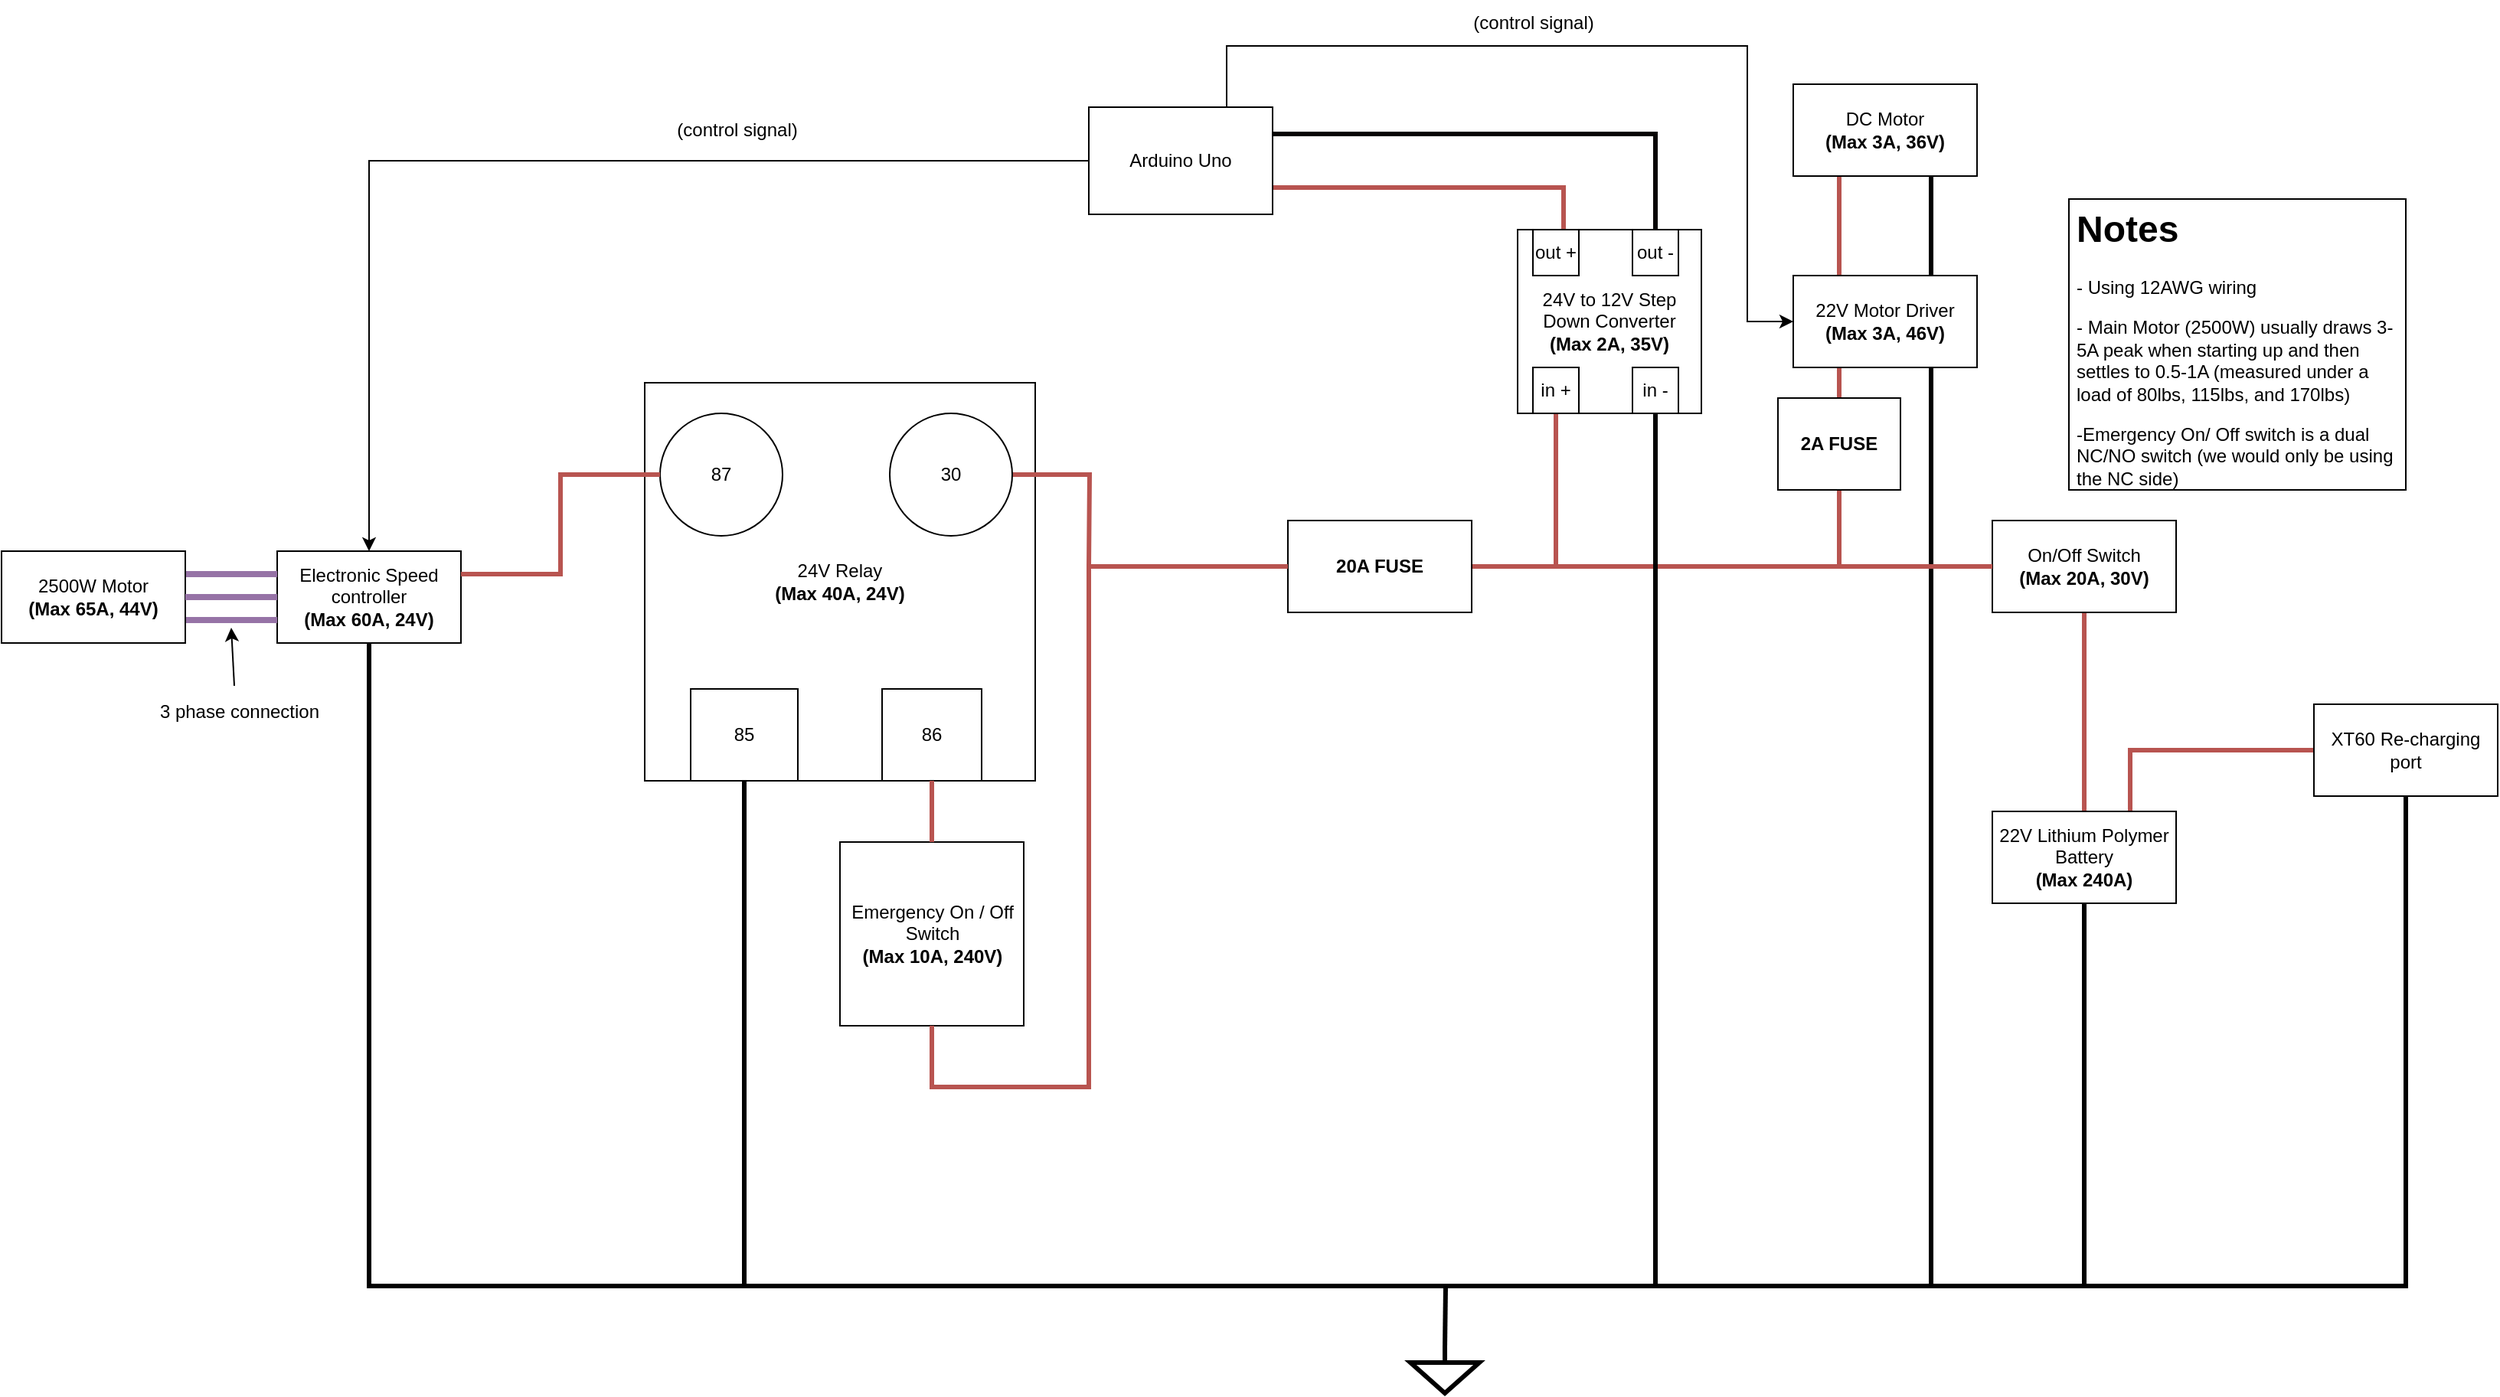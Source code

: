 <mxfile version="22.0.7" type="device">
  <diagram name="Page-1" id="3fbxvrk_RLFVue4GyxQX">
    <mxGraphModel dx="2910" dy="1114" grid="1" gridSize="10" guides="1" tooltips="1" connect="1" arrows="1" fold="1" page="1" pageScale="1" pageWidth="850" pageHeight="1100" math="0" shadow="0">
      <root>
        <mxCell id="0" />
        <mxCell id="1" parent="0" />
        <mxCell id="ny4zSlHOkdvyUUWgQqin-47" style="edgeStyle=orthogonalEdgeStyle;rounded=0;orthogonalLoop=1;jettySize=auto;html=1;exitX=0.5;exitY=1;exitDx=0;exitDy=0;entryX=0.5;entryY=1;entryDx=0;entryDy=0;strokeWidth=3;endArrow=none;endFill=0;" parent="1" source="cP2Tp3UCwqGxiBzPHSTp-1" target="cP2Tp3UCwqGxiBzPHSTp-18" edge="1">
          <mxGeometry relative="1" as="geometry">
            <Array as="points">
              <mxPoint x="110" y="900" />
              <mxPoint x="1230" y="900" />
            </Array>
          </mxGeometry>
        </mxCell>
        <mxCell id="cP2Tp3UCwqGxiBzPHSTp-1" value="Electronic Speed controller&lt;br&gt;&lt;b&gt;(Max 60A, 24V)&lt;/b&gt;" style="rounded=0;whiteSpace=wrap;html=1;" parent="1" vertex="1">
          <mxGeometry x="50" y="420" width="120" height="60" as="geometry" />
        </mxCell>
        <mxCell id="cP2Tp3UCwqGxiBzPHSTp-2" value="24V Relay&lt;br&gt;&lt;b&gt;(Max 40A, 24V)&lt;/b&gt;" style="rounded=0;whiteSpace=wrap;html=1;" parent="1" vertex="1">
          <mxGeometry x="290" y="310" width="255" height="260" as="geometry" />
        </mxCell>
        <mxCell id="ny4zSlHOkdvyUUWgQqin-40" style="edgeStyle=orthogonalEdgeStyle;rounded=0;orthogonalLoop=1;jettySize=auto;html=1;exitX=0.5;exitY=1;exitDx=0;exitDy=0;endArrow=none;endFill=0;strokeWidth=3;" parent="1" source="cP2Tp3UCwqGxiBzPHSTp-3" edge="1">
          <mxGeometry relative="1" as="geometry">
            <mxPoint x="355" y="900" as="targetPoint" />
          </mxGeometry>
        </mxCell>
        <mxCell id="cP2Tp3UCwqGxiBzPHSTp-3" value="85" style="rounded=0;whiteSpace=wrap;html=1;" parent="1" vertex="1">
          <mxGeometry x="320" y="510" width="70" height="60" as="geometry" />
        </mxCell>
        <mxCell id="cP2Tp3UCwqGxiBzPHSTp-4" value="86" style="rounded=0;whiteSpace=wrap;html=1;" parent="1" vertex="1">
          <mxGeometry x="445" y="510" width="65" height="60" as="geometry" />
        </mxCell>
        <mxCell id="cP2Tp3UCwqGxiBzPHSTp-5" value="87" style="ellipse;whiteSpace=wrap;html=1;aspect=fixed;" parent="1" vertex="1">
          <mxGeometry x="300" y="330" width="80" height="80" as="geometry" />
        </mxCell>
        <mxCell id="ny4zSlHOkdvyUUWgQqin-41" style="edgeStyle=orthogonalEdgeStyle;rounded=0;orthogonalLoop=1;jettySize=auto;html=1;exitX=1;exitY=0.5;exitDx=0;exitDy=0;endArrow=none;endFill=0;strokeWidth=3;fillColor=#f8cecc;strokeColor=#b85450;" parent="1" source="cP2Tp3UCwqGxiBzPHSTp-6" edge="1">
          <mxGeometry relative="1" as="geometry">
            <mxPoint x="580" y="430" as="targetPoint" />
          </mxGeometry>
        </mxCell>
        <mxCell id="cP2Tp3UCwqGxiBzPHSTp-6" value="30" style="ellipse;whiteSpace=wrap;html=1;aspect=fixed;" parent="1" vertex="1">
          <mxGeometry x="450" y="330" width="80" height="80" as="geometry" />
        </mxCell>
        <mxCell id="cP2Tp3UCwqGxiBzPHSTp-7" value="Emergency On / Off Switch&lt;br&gt;&lt;b&gt;(Max 10A, 240V)&lt;/b&gt;" style="whiteSpace=wrap;html=1;aspect=fixed;" parent="1" vertex="1">
          <mxGeometry x="417.5" y="610" width="120" height="120" as="geometry" />
        </mxCell>
        <mxCell id="cP2Tp3UCwqGxiBzPHSTp-10" value="" style="endArrow=none;html=1;rounded=0;entryX=0;entryY=0.5;entryDx=0;entryDy=0;exitX=1;exitY=0.25;exitDx=0;exitDy=0;strokeWidth=3;fillColor=#f8cecc;strokeColor=#b85450;edgeStyle=orthogonalEdgeStyle;" parent="1" source="cP2Tp3UCwqGxiBzPHSTp-1" target="cP2Tp3UCwqGxiBzPHSTp-5" edge="1">
          <mxGeometry width="50" height="50" relative="1" as="geometry">
            <mxPoint x="195" y="520" as="sourcePoint" />
            <mxPoint x="245" y="470" as="targetPoint" />
          </mxGeometry>
        </mxCell>
        <mxCell id="cP2Tp3UCwqGxiBzPHSTp-12" value="" style="endArrow=none;html=1;rounded=0;exitX=0.5;exitY=0;exitDx=0;exitDy=0;entryX=0.5;entryY=1;entryDx=0;entryDy=0;strokeWidth=3;fillColor=#f8cecc;strokeColor=#b85450;" parent="1" source="cP2Tp3UCwqGxiBzPHSTp-7" target="cP2Tp3UCwqGxiBzPHSTp-4" edge="1">
          <mxGeometry width="50" height="50" relative="1" as="geometry">
            <mxPoint x="400" y="590" as="sourcePoint" />
            <mxPoint x="450" y="540" as="targetPoint" />
          </mxGeometry>
        </mxCell>
        <mxCell id="ny4zSlHOkdvyUUWgQqin-18" style="edgeStyle=orthogonalEdgeStyle;rounded=0;orthogonalLoop=1;jettySize=auto;html=1;exitX=0.75;exitY=0;exitDx=0;exitDy=0;entryX=0;entryY=0.5;entryDx=0;entryDy=0;strokeWidth=3;endArrow=none;endFill=0;fillColor=#f8cecc;strokeColor=#b85450;" parent="1" source="cP2Tp3UCwqGxiBzPHSTp-18" target="ny4zSlHOkdvyUUWgQqin-14" edge="1">
          <mxGeometry relative="1" as="geometry" />
        </mxCell>
        <mxCell id="ny4zSlHOkdvyUUWgQqin-38" style="edgeStyle=orthogonalEdgeStyle;rounded=0;orthogonalLoop=1;jettySize=auto;html=1;exitX=0.5;exitY=0;exitDx=0;exitDy=0;entryX=0.5;entryY=1;entryDx=0;entryDy=0;strokeWidth=3;fillColor=#f8cecc;strokeColor=#b85450;endArrow=none;endFill=0;" parent="1" source="cP2Tp3UCwqGxiBzPHSTp-18" target="ny4zSlHOkdvyUUWgQqin-1" edge="1">
          <mxGeometry relative="1" as="geometry">
            <Array as="points">
              <mxPoint x="1230" y="460" />
            </Array>
          </mxGeometry>
        </mxCell>
        <mxCell id="cP2Tp3UCwqGxiBzPHSTp-18" value="22V Lithium Polymer&lt;br&gt;Battery&lt;br&gt;&lt;b&gt;(Max 240A)&lt;/b&gt;" style="rounded=0;whiteSpace=wrap;html=1;" parent="1" vertex="1">
          <mxGeometry x="1170" y="590" width="120" height="60" as="geometry" />
        </mxCell>
        <mxCell id="ny4zSlHOkdvyUUWgQqin-54" style="edgeStyle=orthogonalEdgeStyle;rounded=0;orthogonalLoop=1;jettySize=auto;html=1;exitX=1;exitY=0.25;exitDx=0;exitDy=0;entryX=0;entryY=0.25;entryDx=0;entryDy=0;fillColor=#e1d5e7;strokeColor=#9673a6;endArrow=none;endFill=0;strokeWidth=4;" parent="1" source="cP2Tp3UCwqGxiBzPHSTp-19" target="cP2Tp3UCwqGxiBzPHSTp-1" edge="1">
          <mxGeometry relative="1" as="geometry" />
        </mxCell>
        <mxCell id="ny4zSlHOkdvyUUWgQqin-55" style="edgeStyle=orthogonalEdgeStyle;rounded=0;orthogonalLoop=1;jettySize=auto;html=1;exitX=1;exitY=0.75;exitDx=0;exitDy=0;entryX=0;entryY=0.75;entryDx=0;entryDy=0;fillColor=#e1d5e7;strokeColor=#9673a6;endArrow=none;endFill=0;strokeWidth=4;" parent="1" source="cP2Tp3UCwqGxiBzPHSTp-19" target="cP2Tp3UCwqGxiBzPHSTp-1" edge="1">
          <mxGeometry relative="1" as="geometry" />
        </mxCell>
        <mxCell id="cP2Tp3UCwqGxiBzPHSTp-19" value="2500W Motor&lt;br&gt;&lt;b&gt;(Max 65A, 44V)&lt;/b&gt;" style="rounded=0;whiteSpace=wrap;html=1;" parent="1" vertex="1">
          <mxGeometry x="-130" y="420" width="120" height="60" as="geometry" />
        </mxCell>
        <mxCell id="cP2Tp3UCwqGxiBzPHSTp-20" value="" style="endArrow=none;html=1;rounded=0;exitX=1;exitY=0.5;exitDx=0;exitDy=0;entryX=0;entryY=0.5;entryDx=0;entryDy=0;strokeWidth=4;fillColor=#e1d5e7;strokeColor=#9673a6;" parent="1" source="cP2Tp3UCwqGxiBzPHSTp-19" target="cP2Tp3UCwqGxiBzPHSTp-1" edge="1">
          <mxGeometry width="50" height="50" relative="1" as="geometry">
            <mxPoint x="560" y="590" as="sourcePoint" />
            <mxPoint x="610" y="540" as="targetPoint" />
          </mxGeometry>
        </mxCell>
        <mxCell id="cP2Tp3UCwqGxiBzPHSTp-32" style="edgeStyle=orthogonalEdgeStyle;rounded=0;orthogonalLoop=1;jettySize=auto;html=1;exitX=0.25;exitY=0;exitDx=0;exitDy=0;entryX=0.25;entryY=1;entryDx=0;entryDy=0;endArrow=none;endFill=0;strokeWidth=3;fillColor=#f8cecc;strokeColor=#b85450;" parent="1" source="cP2Tp3UCwqGxiBzPHSTp-24" target="cP2Tp3UCwqGxiBzPHSTp-31" edge="1">
          <mxGeometry relative="1" as="geometry" />
        </mxCell>
        <mxCell id="cP2Tp3UCwqGxiBzPHSTp-33" style="edgeStyle=orthogonalEdgeStyle;rounded=0;orthogonalLoop=1;jettySize=auto;html=1;exitX=0.75;exitY=0;exitDx=0;exitDy=0;entryX=0.75;entryY=1;entryDx=0;entryDy=0;endArrow=none;endFill=0;strokeWidth=3;fillColor=#f8cecc;strokeColor=#000000;" parent="1" source="cP2Tp3UCwqGxiBzPHSTp-24" target="cP2Tp3UCwqGxiBzPHSTp-31" edge="1">
          <mxGeometry relative="1" as="geometry" />
        </mxCell>
        <mxCell id="ny4zSlHOkdvyUUWgQqin-44" style="edgeStyle=orthogonalEdgeStyle;rounded=0;orthogonalLoop=1;jettySize=auto;html=1;exitX=0.25;exitY=1;exitDx=0;exitDy=0;entryX=0.5;entryY=0;entryDx=0;entryDy=0;strokeWidth=3;endArrow=none;endFill=0;fillColor=#f8cecc;strokeColor=#b85450;" parent="1" source="cP2Tp3UCwqGxiBzPHSTp-24" target="ny4zSlHOkdvyUUWgQqin-3" edge="1">
          <mxGeometry relative="1" as="geometry" />
        </mxCell>
        <mxCell id="ny4zSlHOkdvyUUWgQqin-46" style="edgeStyle=orthogonalEdgeStyle;rounded=0;orthogonalLoop=1;jettySize=auto;html=1;exitX=0.75;exitY=1;exitDx=0;exitDy=0;strokeWidth=3;endArrow=none;endFill=0;" parent="1" source="cP2Tp3UCwqGxiBzPHSTp-24" edge="1">
          <mxGeometry relative="1" as="geometry">
            <mxPoint x="1130" y="900" as="targetPoint" />
            <Array as="points">
              <mxPoint x="1130" y="470" />
            </Array>
          </mxGeometry>
        </mxCell>
        <mxCell id="cP2Tp3UCwqGxiBzPHSTp-24" value="22V Motor Driver &lt;b&gt;(Max 3A, 46V)&lt;/b&gt;" style="rounded=0;whiteSpace=wrap;html=1;" parent="1" vertex="1">
          <mxGeometry x="1040" y="240" width="120" height="60" as="geometry" />
        </mxCell>
        <mxCell id="cP2Tp3UCwqGxiBzPHSTp-39" style="edgeStyle=orthogonalEdgeStyle;rounded=0;orthogonalLoop=1;jettySize=auto;html=1;exitX=0.25;exitY=0;exitDx=0;exitDy=0;entryX=1;entryY=0.75;entryDx=0;entryDy=0;endArrow=none;endFill=0;fillColor=#f8cecc;strokeColor=#b85450;strokeWidth=3;" parent="1" source="cP2Tp3UCwqGxiBzPHSTp-25" target="cP2Tp3UCwqGxiBzPHSTp-26" edge="1">
          <mxGeometry relative="1" as="geometry" />
        </mxCell>
        <mxCell id="cP2Tp3UCwqGxiBzPHSTp-40" style="edgeStyle=orthogonalEdgeStyle;rounded=0;orthogonalLoop=1;jettySize=auto;html=1;exitX=0.75;exitY=0;exitDx=0;exitDy=0;entryX=1;entryY=0.25;entryDx=0;entryDy=0;endArrow=none;endFill=0;strokeWidth=3;fillColor=#f8cecc;strokeColor=#050302;" parent="1" source="cP2Tp3UCwqGxiBzPHSTp-25" target="cP2Tp3UCwqGxiBzPHSTp-26" edge="1">
          <mxGeometry relative="1" as="geometry" />
        </mxCell>
        <mxCell id="cP2Tp3UCwqGxiBzPHSTp-25" value="9V Voltage Step Down Converter (Max 2A, 35V)" style="rounded=0;whiteSpace=wrap;html=1;" parent="1" vertex="1">
          <mxGeometry x="860" y="240" width="120" height="60" as="geometry" />
        </mxCell>
        <mxCell id="cP2Tp3UCwqGxiBzPHSTp-36" style="edgeStyle=orthogonalEdgeStyle;rounded=0;orthogonalLoop=1;jettySize=auto;html=1;exitX=0.75;exitY=0;exitDx=0;exitDy=0;entryX=0;entryY=0.5;entryDx=0;entryDy=0;" parent="1" source="cP2Tp3UCwqGxiBzPHSTp-26" target="cP2Tp3UCwqGxiBzPHSTp-24" edge="1">
          <mxGeometry relative="1" as="geometry">
            <Array as="points">
              <mxPoint x="670" y="90" />
              <mxPoint x="1010" y="90" />
              <mxPoint x="1010" y="270" />
            </Array>
          </mxGeometry>
        </mxCell>
        <mxCell id="cP2Tp3UCwqGxiBzPHSTp-38" style="edgeStyle=orthogonalEdgeStyle;rounded=0;orthogonalLoop=1;jettySize=auto;html=1;exitX=0;exitY=0.5;exitDx=0;exitDy=0;entryX=0.5;entryY=0;entryDx=0;entryDy=0;" parent="1" source="cP2Tp3UCwqGxiBzPHSTp-26" target="cP2Tp3UCwqGxiBzPHSTp-1" edge="1">
          <mxGeometry relative="1" as="geometry" />
        </mxCell>
        <mxCell id="cP2Tp3UCwqGxiBzPHSTp-26" value="Arduino Uno" style="rounded=0;whiteSpace=wrap;html=1;" parent="1" vertex="1">
          <mxGeometry x="580" y="130" width="120" height="70" as="geometry" />
        </mxCell>
        <mxCell id="cP2Tp3UCwqGxiBzPHSTp-28" value="(control signal)" style="text;html=1;align=center;verticalAlign=middle;resizable=0;points=[];autosize=1;strokeColor=none;fillColor=none;" parent="1" vertex="1">
          <mxGeometry x="300" y="130" width="100" height="30" as="geometry" />
        </mxCell>
        <mxCell id="cP2Tp3UCwqGxiBzPHSTp-31" value="DC Motor&lt;br&gt;&lt;b&gt;(Max 3A, 36V)&lt;/b&gt;" style="rounded=0;whiteSpace=wrap;html=1;" parent="1" vertex="1">
          <mxGeometry x="1040" y="115" width="120" height="60" as="geometry" />
        </mxCell>
        <mxCell id="cP2Tp3UCwqGxiBzPHSTp-37" value="(control signal)" style="text;html=1;align=center;verticalAlign=middle;resizable=0;points=[];autosize=1;strokeColor=none;fillColor=none;" parent="1" vertex="1">
          <mxGeometry x="820" y="60" width="100" height="30" as="geometry" />
        </mxCell>
        <mxCell id="ny4zSlHOkdvyUUWgQqin-1" value="On/Off Switch&lt;br style=&quot;border-color: var(--border-color);&quot;&gt;&lt;b style=&quot;border-color: var(--border-color);&quot;&gt;(Max 20A, 30V)&lt;/b&gt;" style="rounded=0;whiteSpace=wrap;html=1;" parent="1" vertex="1">
          <mxGeometry x="1170" y="400" width="120" height="60" as="geometry" />
        </mxCell>
        <mxCell id="ny4zSlHOkdvyUUWgQqin-36" style="edgeStyle=orthogonalEdgeStyle;rounded=0;orthogonalLoop=1;jettySize=auto;html=1;exitX=1;exitY=0.5;exitDx=0;exitDy=0;entryX=0;entryY=0.5;entryDx=0;entryDy=0;endArrow=none;endFill=0;fillColor=#f8cecc;strokeColor=#b85450;strokeWidth=3;" parent="1" source="ny4zSlHOkdvyUUWgQqin-2" target="ny4zSlHOkdvyUUWgQqin-1" edge="1">
          <mxGeometry relative="1" as="geometry">
            <Array as="points">
              <mxPoint x="1150" y="430" />
              <mxPoint x="1150" y="430" />
            </Array>
          </mxGeometry>
        </mxCell>
        <mxCell id="ny4zSlHOkdvyUUWgQqin-2" value="&lt;b&gt;20A FUSE&lt;/b&gt;" style="rounded=0;whiteSpace=wrap;html=1;" parent="1" vertex="1">
          <mxGeometry x="710" y="400" width="120" height="60" as="geometry" />
        </mxCell>
        <mxCell id="ny4zSlHOkdvyUUWgQqin-45" style="edgeStyle=orthogonalEdgeStyle;rounded=0;orthogonalLoop=1;jettySize=auto;html=1;exitX=0.5;exitY=1;exitDx=0;exitDy=0;endArrow=none;endFill=0;fillColor=#f8cecc;strokeColor=#b85450;strokeWidth=3;" parent="1" source="ny4zSlHOkdvyUUWgQqin-3" edge="1">
          <mxGeometry relative="1" as="geometry">
            <mxPoint x="1070" y="430" as="targetPoint" />
          </mxGeometry>
        </mxCell>
        <mxCell id="ny4zSlHOkdvyUUWgQqin-3" value="&lt;b&gt;2A FUSE&lt;/b&gt;" style="rounded=0;whiteSpace=wrap;html=1;" parent="1" vertex="1">
          <mxGeometry x="1030" y="320" width="80" height="60" as="geometry" />
        </mxCell>
        <mxCell id="ny4zSlHOkdvyUUWgQqin-35" style="edgeStyle=orthogonalEdgeStyle;rounded=0;orthogonalLoop=1;jettySize=auto;html=1;entryX=0;entryY=0.5;entryDx=0;entryDy=0;strokeWidth=3;endArrow=none;endFill=0;fillColor=#f8cecc;strokeColor=#b85450;exitX=0.5;exitY=1;exitDx=0;exitDy=0;" parent="1" source="cP2Tp3UCwqGxiBzPHSTp-7" target="ny4zSlHOkdvyUUWgQqin-2" edge="1">
          <mxGeometry relative="1" as="geometry">
            <Array as="points">
              <mxPoint x="478" y="770" />
              <mxPoint x="580" y="770" />
              <mxPoint x="580" y="430" />
            </Array>
            <mxPoint x="610" y="605" as="sourcePoint" />
          </mxGeometry>
        </mxCell>
        <mxCell id="ny4zSlHOkdvyUUWgQqin-48" style="edgeStyle=orthogonalEdgeStyle;rounded=0;orthogonalLoop=1;jettySize=auto;html=1;exitX=0.5;exitY=1;exitDx=0;exitDy=0;endArrow=none;endFill=0;strokeWidth=3;" parent="1" source="ny4zSlHOkdvyUUWgQqin-14" edge="1">
          <mxGeometry relative="1" as="geometry">
            <mxPoint x="1230" y="900" as="targetPoint" />
            <Array as="points">
              <mxPoint x="1440" y="900" />
            </Array>
          </mxGeometry>
        </mxCell>
        <mxCell id="ny4zSlHOkdvyUUWgQqin-14" value="XT60 Re-charging port" style="rounded=0;whiteSpace=wrap;html=1;" parent="1" vertex="1">
          <mxGeometry x="1380" y="520" width="120" height="60" as="geometry" />
        </mxCell>
        <mxCell id="ny4zSlHOkdvyUUWgQqin-25" value="24V to 12V Step Down Converter&lt;br&gt;&lt;b&gt;(Max 2A, 35V)&lt;/b&gt;" style="rounded=0;whiteSpace=wrap;html=1;" parent="1" vertex="1">
          <mxGeometry x="860" y="210" width="120" height="120" as="geometry" />
        </mxCell>
        <mxCell id="ny4zSlHOkdvyUUWgQqin-26" value="out +" style="whiteSpace=wrap;html=1;aspect=fixed;" parent="1" vertex="1">
          <mxGeometry x="870" y="210" width="30" height="30" as="geometry" />
        </mxCell>
        <mxCell id="ny4zSlHOkdvyUUWgQqin-27" value="out -" style="whiteSpace=wrap;html=1;aspect=fixed;" parent="1" vertex="1">
          <mxGeometry x="935" y="210" width="30" height="30" as="geometry" />
        </mxCell>
        <mxCell id="ny4zSlHOkdvyUUWgQqin-42" style="edgeStyle=orthogonalEdgeStyle;rounded=0;orthogonalLoop=1;jettySize=auto;html=1;exitX=0.5;exitY=1;exitDx=0;exitDy=0;entryX=0;entryY=0.5;entryDx=0;entryDy=0;endArrow=none;endFill=0;strokeWidth=3;fillColor=#f8cecc;strokeColor=#b85450;" parent="1" source="ny4zSlHOkdvyUUWgQqin-28" target="ny4zSlHOkdvyUUWgQqin-1" edge="1">
          <mxGeometry relative="1" as="geometry" />
        </mxCell>
        <mxCell id="ny4zSlHOkdvyUUWgQqin-28" value="in +" style="whiteSpace=wrap;html=1;aspect=fixed;" parent="1" vertex="1">
          <mxGeometry x="870" y="300" width="30" height="30" as="geometry" />
        </mxCell>
        <mxCell id="ny4zSlHOkdvyUUWgQqin-43" style="edgeStyle=orthogonalEdgeStyle;rounded=0;orthogonalLoop=1;jettySize=auto;html=1;exitX=0.5;exitY=1;exitDx=0;exitDy=0;endArrow=none;endFill=0;strokeWidth=3;" parent="1" source="ny4zSlHOkdvyUUWgQqin-29" edge="1">
          <mxGeometry relative="1" as="geometry">
            <mxPoint x="950" y="900" as="targetPoint" />
            <Array as="points">
              <mxPoint x="950" y="510" />
              <mxPoint x="950" y="510" />
            </Array>
          </mxGeometry>
        </mxCell>
        <mxCell id="ny4zSlHOkdvyUUWgQqin-29" value="in -" style="whiteSpace=wrap;html=1;aspect=fixed;" parent="1" vertex="1">
          <mxGeometry x="935" y="300" width="30" height="30" as="geometry" />
        </mxCell>
        <mxCell id="ny4zSlHOkdvyUUWgQqin-49" value="" style="pointerEvents=1;verticalLabelPosition=bottom;shadow=0;dashed=0;align=center;html=1;verticalAlign=top;shape=mxgraph.electrical.signal_sources.signal_ground;strokeWidth=3;" parent="1" vertex="1">
          <mxGeometry x="790" y="940" width="45" height="30" as="geometry" />
        </mxCell>
        <mxCell id="ny4zSlHOkdvyUUWgQqin-50" value="" style="endArrow=none;html=1;rounded=0;exitX=0.5;exitY=0;exitDx=0;exitDy=0;exitPerimeter=0;strokeWidth=3;" parent="1" source="ny4zSlHOkdvyUUWgQqin-49" edge="1">
          <mxGeometry width="50" height="50" relative="1" as="geometry">
            <mxPoint x="770" y="490" as="sourcePoint" />
            <mxPoint x="813" y="900" as="targetPoint" />
          </mxGeometry>
        </mxCell>
        <mxCell id="ny4zSlHOkdvyUUWgQqin-52" value="&lt;h1&gt;Notes&lt;/h1&gt;&lt;p&gt;- Using 12AWG wiring&lt;/p&gt;&lt;p&gt;- Main Motor (2500W) usually draws 3-5A peak when starting up and then settles to 0.5-1A (measured under a load of 80lbs, 115lbs, and 170lbs)&lt;/p&gt;&lt;p&gt;-Emergency On/ Off switch is a dual NC/NO switch (we would only be using the NC side)&lt;/p&gt;" style="text;html=1;strokeColor=default;fillColor=none;spacing=5;spacingTop=-20;whiteSpace=wrap;overflow=hidden;rounded=0;" parent="1" vertex="1">
          <mxGeometry x="1220" y="190" width="220" height="190" as="geometry" />
        </mxCell>
        <mxCell id="ny4zSlHOkdvyUUWgQqin-57" value="3 phase connection" style="text;html=1;align=center;verticalAlign=middle;resizable=0;points=[];autosize=1;strokeColor=none;fillColor=none;" parent="1" vertex="1">
          <mxGeometry x="-40" y="510" width="130" height="30" as="geometry" />
        </mxCell>
        <mxCell id="ny4zSlHOkdvyUUWgQqin-58" value="" style="endArrow=classic;html=1;rounded=0;exitX=0.477;exitY=-0.067;exitDx=0;exitDy=0;exitPerimeter=0;" parent="1" source="ny4zSlHOkdvyUUWgQqin-57" edge="1">
          <mxGeometry width="50" height="50" relative="1" as="geometry">
            <mxPoint x="630" y="480" as="sourcePoint" />
            <mxPoint x="20" y="470" as="targetPoint" />
          </mxGeometry>
        </mxCell>
      </root>
    </mxGraphModel>
  </diagram>
</mxfile>
